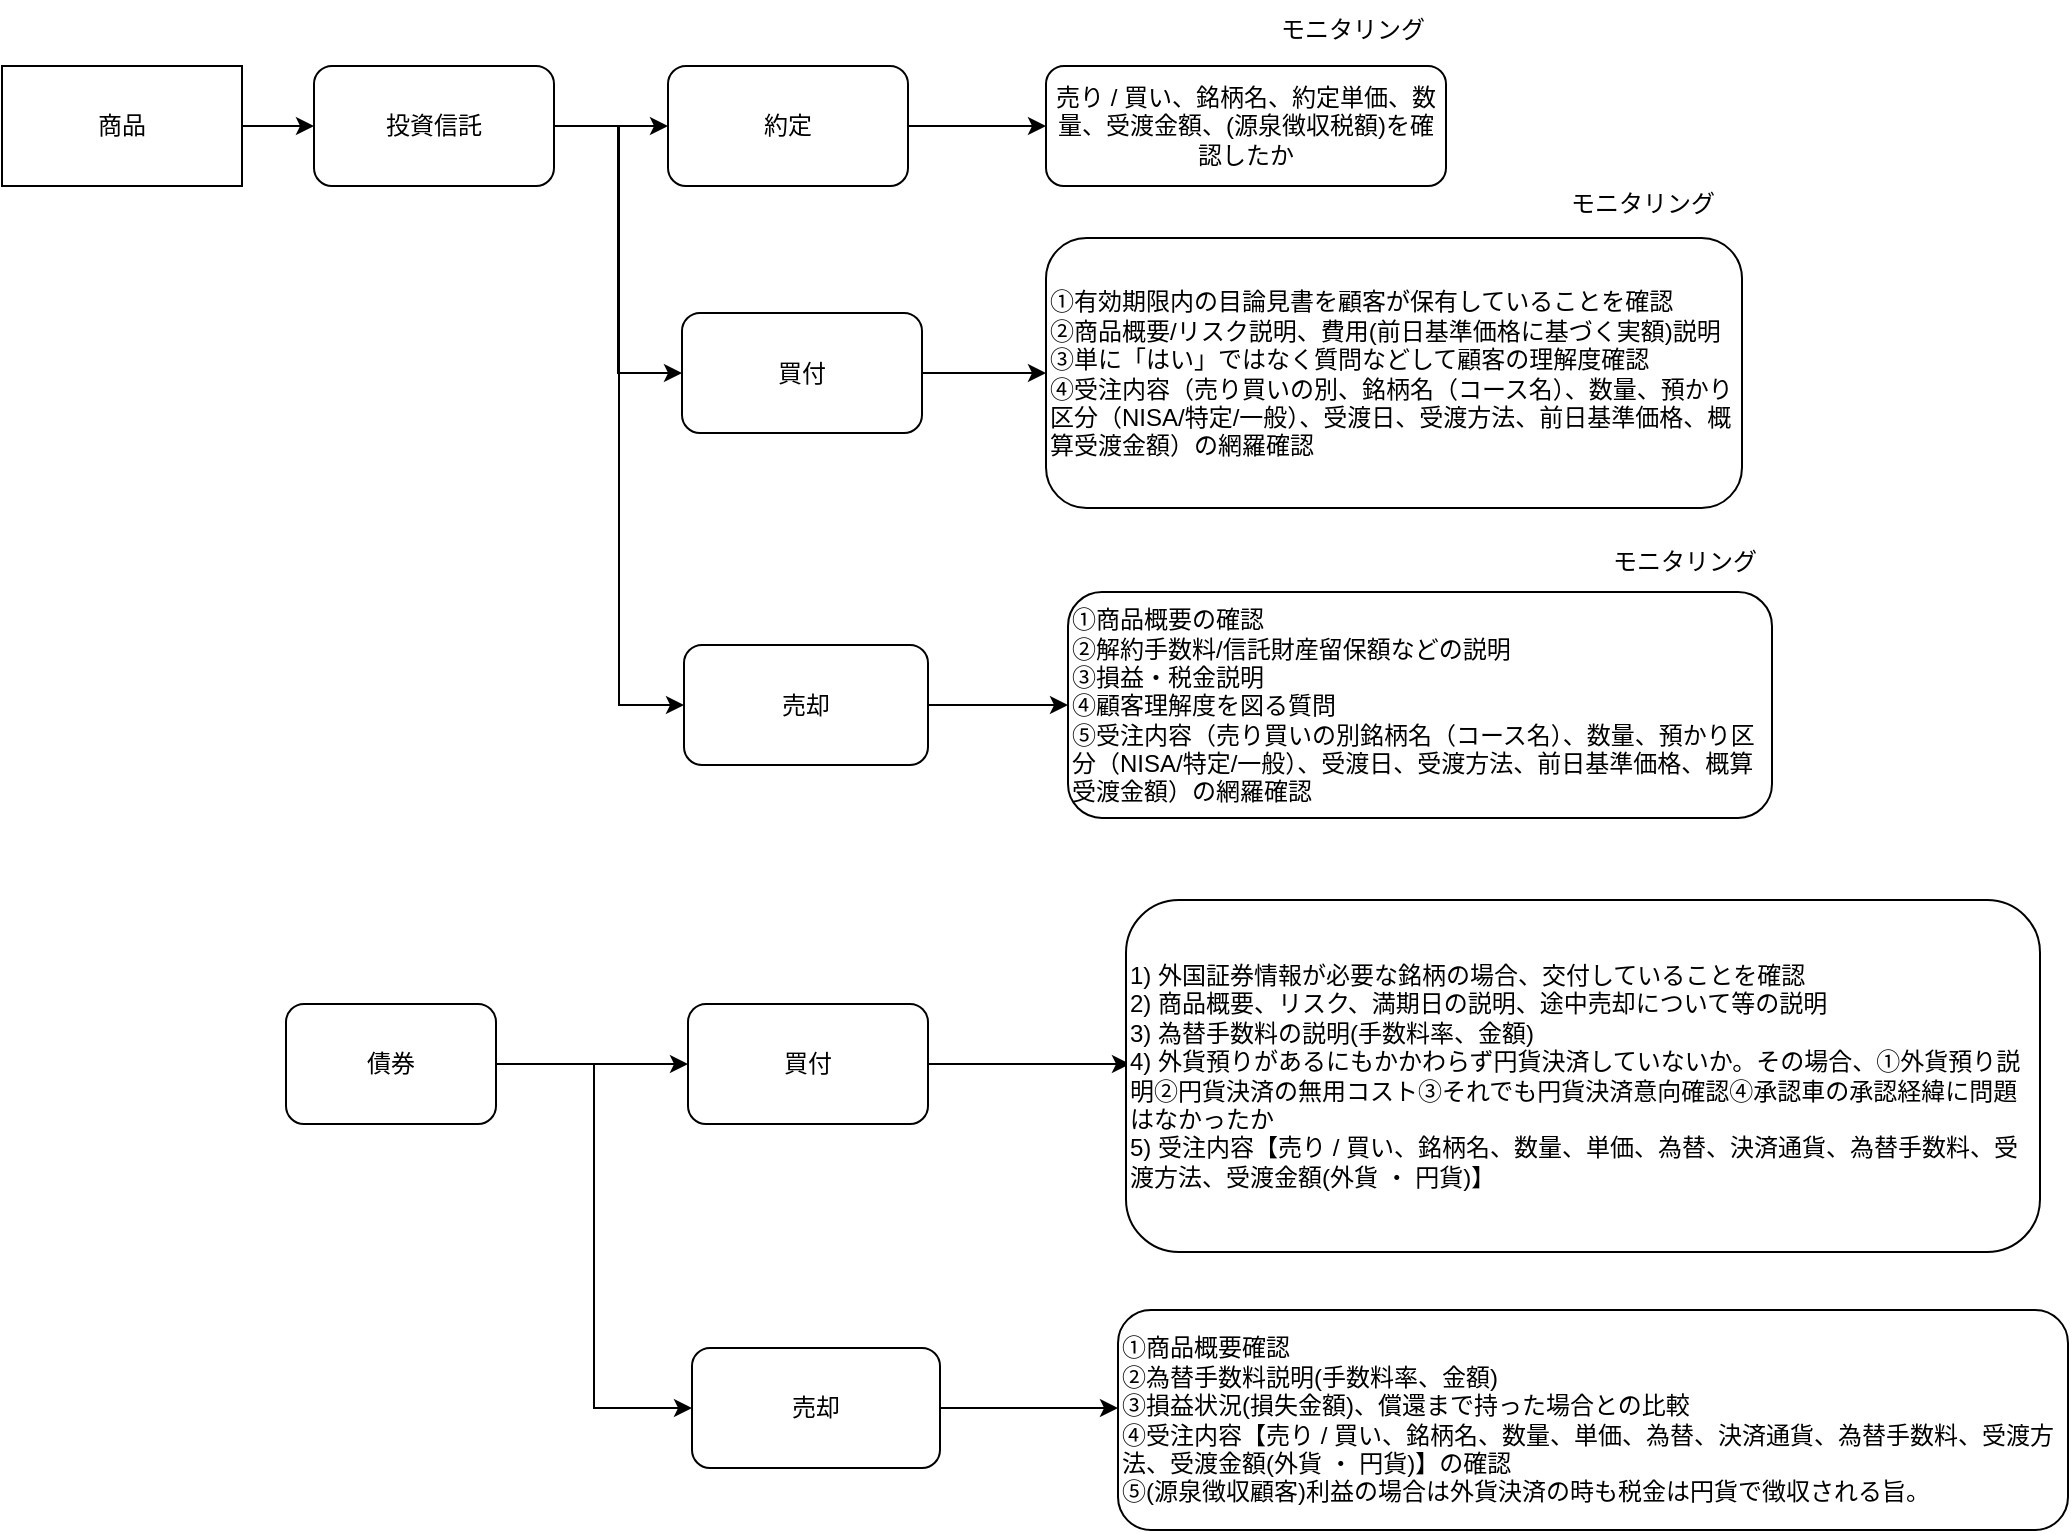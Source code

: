 <mxfile border="50" scale="3" compressed="false" locked="false" version="28.2.7">
  <diagram name="Blank" id="YmL12bMKpDGza6XwsDPr">
    <mxGraphModel dx="936" dy="519" grid="0" gridSize="10" guides="1" tooltips="1" connect="1" arrows="1" fold="1" page="0" pageScale="1" pageWidth="827" pageHeight="1169" background="none" math="1" shadow="0">
      <root>
        <mxCell id="X5NqExCQtvZxIxQ7pmgY-0" />
        <mxCell id="1" parent="X5NqExCQtvZxIxQ7pmgY-0" />
        <mxCell id="eBsOsrl3Z8P0XOdV9Z9q-3" value="" style="edgeStyle=orthogonalEdgeStyle;rounded=0;orthogonalLoop=1;jettySize=auto;html=1;" edge="1" parent="1" source="eBsOsrl3Z8P0XOdV9Z9q-1" target="eBsOsrl3Z8P0XOdV9Z9q-2">
          <mxGeometry relative="1" as="geometry" />
        </mxCell>
        <mxCell id="eBsOsrl3Z8P0XOdV9Z9q-1" value="商品" style="rounded=0;whiteSpace=wrap;html=1;" vertex="1" parent="1">
          <mxGeometry x="226" y="187" width="120" height="60" as="geometry" />
        </mxCell>
        <mxCell id="eBsOsrl3Z8P0XOdV9Z9q-5" value="" style="edgeStyle=orthogonalEdgeStyle;rounded=0;orthogonalLoop=1;jettySize=auto;html=1;" edge="1" parent="1" source="eBsOsrl3Z8P0XOdV9Z9q-2" target="eBsOsrl3Z8P0XOdV9Z9q-4">
          <mxGeometry relative="1" as="geometry" />
        </mxCell>
        <mxCell id="eBsOsrl3Z8P0XOdV9Z9q-12" style="edgeStyle=orthogonalEdgeStyle;rounded=0;orthogonalLoop=1;jettySize=auto;html=1;exitX=1;exitY=0.5;exitDx=0;exitDy=0;entryX=0;entryY=0.5;entryDx=0;entryDy=0;" edge="1" parent="1" source="eBsOsrl3Z8P0XOdV9Z9q-2" target="eBsOsrl3Z8P0XOdV9Z9q-6">
          <mxGeometry relative="1" as="geometry">
            <Array as="points">
              <mxPoint x="534" y="217" />
              <mxPoint x="534" y="341" />
            </Array>
          </mxGeometry>
        </mxCell>
        <mxCell id="eBsOsrl3Z8P0XOdV9Z9q-14" style="edgeStyle=orthogonalEdgeStyle;rounded=0;orthogonalLoop=1;jettySize=auto;html=1;entryX=0;entryY=0.5;entryDx=0;entryDy=0;" edge="1" parent="1" source="eBsOsrl3Z8P0XOdV9Z9q-2" target="eBsOsrl3Z8P0XOdV9Z9q-13">
          <mxGeometry relative="1" as="geometry" />
        </mxCell>
        <mxCell id="eBsOsrl3Z8P0XOdV9Z9q-2" value="投資信託" style="rounded=1;whiteSpace=wrap;html=1;" vertex="1" parent="1">
          <mxGeometry x="382" y="187" width="120" height="60" as="geometry" />
        </mxCell>
        <mxCell id="eBsOsrl3Z8P0XOdV9Z9q-9" value="" style="edgeStyle=orthogonalEdgeStyle;rounded=0;orthogonalLoop=1;jettySize=auto;html=1;" edge="1" parent="1" source="eBsOsrl3Z8P0XOdV9Z9q-4" target="eBsOsrl3Z8P0XOdV9Z9q-8">
          <mxGeometry relative="1" as="geometry" />
        </mxCell>
        <mxCell id="eBsOsrl3Z8P0XOdV9Z9q-4" value="約定" style="rounded=1;whiteSpace=wrap;html=1;" vertex="1" parent="1">
          <mxGeometry x="559" y="187" width="120" height="60" as="geometry" />
        </mxCell>
        <mxCell id="eBsOsrl3Z8P0XOdV9Z9q-11" style="edgeStyle=orthogonalEdgeStyle;rounded=0;orthogonalLoop=1;jettySize=auto;html=1;entryX=0;entryY=0.5;entryDx=0;entryDy=0;" edge="1" parent="1" source="eBsOsrl3Z8P0XOdV9Z9q-6" target="eBsOsrl3Z8P0XOdV9Z9q-10">
          <mxGeometry relative="1" as="geometry" />
        </mxCell>
        <mxCell id="eBsOsrl3Z8P0XOdV9Z9q-6" value="買付" style="rounded=1;whiteSpace=wrap;html=1;" vertex="1" parent="1">
          <mxGeometry x="566" y="310.5" width="120" height="60" as="geometry" />
        </mxCell>
        <mxCell id="eBsOsrl3Z8P0XOdV9Z9q-8" value="売り / 買い、銘柄名、約定単価、数量、受渡金額、(源泉徴収税額)を確認したか" style="rounded=1;whiteSpace=wrap;html=1;" vertex="1" parent="1">
          <mxGeometry x="748" y="187" width="200" height="60" as="geometry" />
        </mxCell>
        <mxCell id="eBsOsrl3Z8P0XOdV9Z9q-10" value="①有効期限内の目論見書を顧客が保有していることを確認&lt;div&gt;②商品概要/リスク説明、費用(前日基準価格に基づく実額)説明&lt;/div&gt;&lt;div&gt;&lt;span style=&quot;background-color: transparent; color: light-dark(rgb(0, 0, 0), rgb(255, 255, 255));&quot;&gt;③単に「はい」ではなく質問などして顧客の理解度確認&lt;/span&gt;&lt;/div&gt;&lt;div&gt;④受注内容（売り買いの別、銘柄名（コース名）、数量、預かり区分（NISA/特定/一般）、受渡日、受渡方法、前日基準価格、概算受渡金額）の網羅確認&lt;/div&gt;" style="rounded=1;whiteSpace=wrap;html=1;align=left;" vertex="1" parent="1">
          <mxGeometry x="748" y="273" width="348" height="135" as="geometry" />
        </mxCell>
        <mxCell id="eBsOsrl3Z8P0XOdV9Z9q-16" value="" style="edgeStyle=orthogonalEdgeStyle;rounded=0;orthogonalLoop=1;jettySize=auto;html=1;" edge="1" parent="1" source="eBsOsrl3Z8P0XOdV9Z9q-13" target="eBsOsrl3Z8P0XOdV9Z9q-15">
          <mxGeometry relative="1" as="geometry" />
        </mxCell>
        <mxCell id="eBsOsrl3Z8P0XOdV9Z9q-13" value="売却" style="rounded=1;whiteSpace=wrap;html=1;" vertex="1" parent="1">
          <mxGeometry x="567" y="476.5" width="122" height="60" as="geometry" />
        </mxCell>
        <mxCell id="eBsOsrl3Z8P0XOdV9Z9q-15" value="①商品概要の確認&lt;br&gt;②解約手数料/信託財産留保額などの説明&lt;br&gt;③損益・税金説明&lt;div&gt;④顧客理解度を図る質問&lt;div&gt;⑤受注内容（売り買いの別&lt;span style=&quot;background-color: transparent; color: light-dark(rgb(0, 0, 0), rgb(255, 255, 255));&quot;&gt;銘柄名（コース名）、数量、預かり区分（NISA/特定/一般）、受渡日、受渡方法、前日基準価格、概算受渡金額）の網羅確認&lt;/span&gt;&lt;/div&gt;&lt;/div&gt;" style="rounded=1;whiteSpace=wrap;html=1;align=left;" vertex="1" parent="1">
          <mxGeometry x="759" y="450" width="352" height="113" as="geometry" />
        </mxCell>
        <mxCell id="eBsOsrl3Z8P0XOdV9Z9q-21" value="" style="edgeStyle=orthogonalEdgeStyle;rounded=0;orthogonalLoop=1;jettySize=auto;html=1;" edge="1" parent="1" source="eBsOsrl3Z8P0XOdV9Z9q-17" target="eBsOsrl3Z8P0XOdV9Z9q-18">
          <mxGeometry relative="1" as="geometry" />
        </mxCell>
        <mxCell id="eBsOsrl3Z8P0XOdV9Z9q-25" style="edgeStyle=orthogonalEdgeStyle;rounded=0;orthogonalLoop=1;jettySize=auto;html=1;entryX=0;entryY=0.5;entryDx=0;entryDy=0;" edge="1" parent="1" source="eBsOsrl3Z8P0XOdV9Z9q-17" target="eBsOsrl3Z8P0XOdV9Z9q-19">
          <mxGeometry relative="1" as="geometry" />
        </mxCell>
        <mxCell id="eBsOsrl3Z8P0XOdV9Z9q-17" value="債券" style="rounded=1;whiteSpace=wrap;html=1;" vertex="1" parent="1">
          <mxGeometry x="368" y="656" width="105" height="60" as="geometry" />
        </mxCell>
        <mxCell id="eBsOsrl3Z8P0XOdV9Z9q-22" style="edgeStyle=orthogonalEdgeStyle;rounded=0;orthogonalLoop=1;jettySize=auto;html=1;entryX=0;entryY=0.5;entryDx=0;entryDy=0;" edge="1" parent="1" source="eBsOsrl3Z8P0XOdV9Z9q-18">
          <mxGeometry relative="1" as="geometry">
            <mxPoint x="790" y="686" as="targetPoint" />
          </mxGeometry>
        </mxCell>
        <mxCell id="eBsOsrl3Z8P0XOdV9Z9q-18" value="買付" style="rounded=1;whiteSpace=wrap;html=1;" vertex="1" parent="1">
          <mxGeometry x="569" y="656" width="120" height="60" as="geometry" />
        </mxCell>
        <mxCell id="eBsOsrl3Z8P0XOdV9Z9q-24" value="" style="edgeStyle=orthogonalEdgeStyle;rounded=0;orthogonalLoop=1;jettySize=auto;html=1;" edge="1" parent="1" source="eBsOsrl3Z8P0XOdV9Z9q-19">
          <mxGeometry relative="1" as="geometry">
            <mxPoint x="784" y="858" as="targetPoint" />
          </mxGeometry>
        </mxCell>
        <mxCell id="eBsOsrl3Z8P0XOdV9Z9q-19" value="売却" style="rounded=1;whiteSpace=wrap;html=1;" vertex="1" parent="1">
          <mxGeometry x="571" y="828" width="124" height="60" as="geometry" />
        </mxCell>
        <mxCell id="eBsOsrl3Z8P0XOdV9Z9q-20" value="1) 外国証券情報が必要な銘柄の場合、交付していることを確認&lt;div&gt;2) 商品概要、リスク、満期日の説明、途中売却について等の説明&lt;/div&gt;&lt;div&gt;3) 為替手数料の説明(手数料率、金額)&lt;/div&gt;&lt;div&gt;4) 外貨預りがあるにもかかわらず円貨決済していないか。その場合、①外貨預り説明②円貨決済の無用コスト③それでも円貨決済意向確認④承認車の承認経緯に問題はなかったか&lt;/div&gt;&lt;div&gt;5) 受注内容【売り / 買い、銘柄名、数量、単価、為替、決済通貨、為替手数料、受渡方法、受渡金額(外貨 ・ 円貨)】&lt;/div&gt;" style="rounded=1;whiteSpace=wrap;html=1;align=left;" vertex="1" parent="1">
          <mxGeometry x="788" y="604" width="457" height="176" as="geometry" />
        </mxCell>
        <mxCell id="eBsOsrl3Z8P0XOdV9Z9q-23" value="①商品概要確認&lt;div&gt;②為替手数料説明(手数料率、金額)&lt;/div&gt;&lt;div&gt;③損益状況(損失金額)、償還まで持った場合との比較&lt;/div&gt;&lt;div&gt;④受注内容【売り / 買い、銘柄名、数量、単価、為替、決済通貨、為替手数料、受渡方法、受渡金額(外貨 ・ 円貨)】の確認&lt;/div&gt;&lt;div&gt;⑤(源泉徴収顧客)利益の場合は外貨決済の時も税金は円貨で徴収される旨。&lt;/div&gt;" style="rounded=1;whiteSpace=wrap;html=1;align=left;" vertex="1" parent="1">
          <mxGeometry x="784" y="809" width="475" height="110" as="geometry" />
        </mxCell>
        <mxCell id="eBsOsrl3Z8P0XOdV9Z9q-26" value="モニタリング" style="text;html=1;whiteSpace=wrap;strokeColor=none;fillColor=none;align=center;verticalAlign=middle;rounded=0;" vertex="1" parent="1">
          <mxGeometry x="852" y="154" width="99" height="30" as="geometry" />
        </mxCell>
        <mxCell id="eBsOsrl3Z8P0XOdV9Z9q-27" value="モニタリング" style="text;html=1;whiteSpace=wrap;strokeColor=none;fillColor=none;align=center;verticalAlign=middle;rounded=0;" vertex="1" parent="1">
          <mxGeometry x="997" y="241" width="99" height="30" as="geometry" />
        </mxCell>
        <mxCell id="eBsOsrl3Z8P0XOdV9Z9q-28" value="モニタリング" style="text;html=1;whiteSpace=wrap;strokeColor=none;fillColor=none;align=center;verticalAlign=middle;rounded=0;" vertex="1" parent="1">
          <mxGeometry x="1018" y="420" width="99" height="30" as="geometry" />
        </mxCell>
      </root>
    </mxGraphModel>
  </diagram>
</mxfile>
